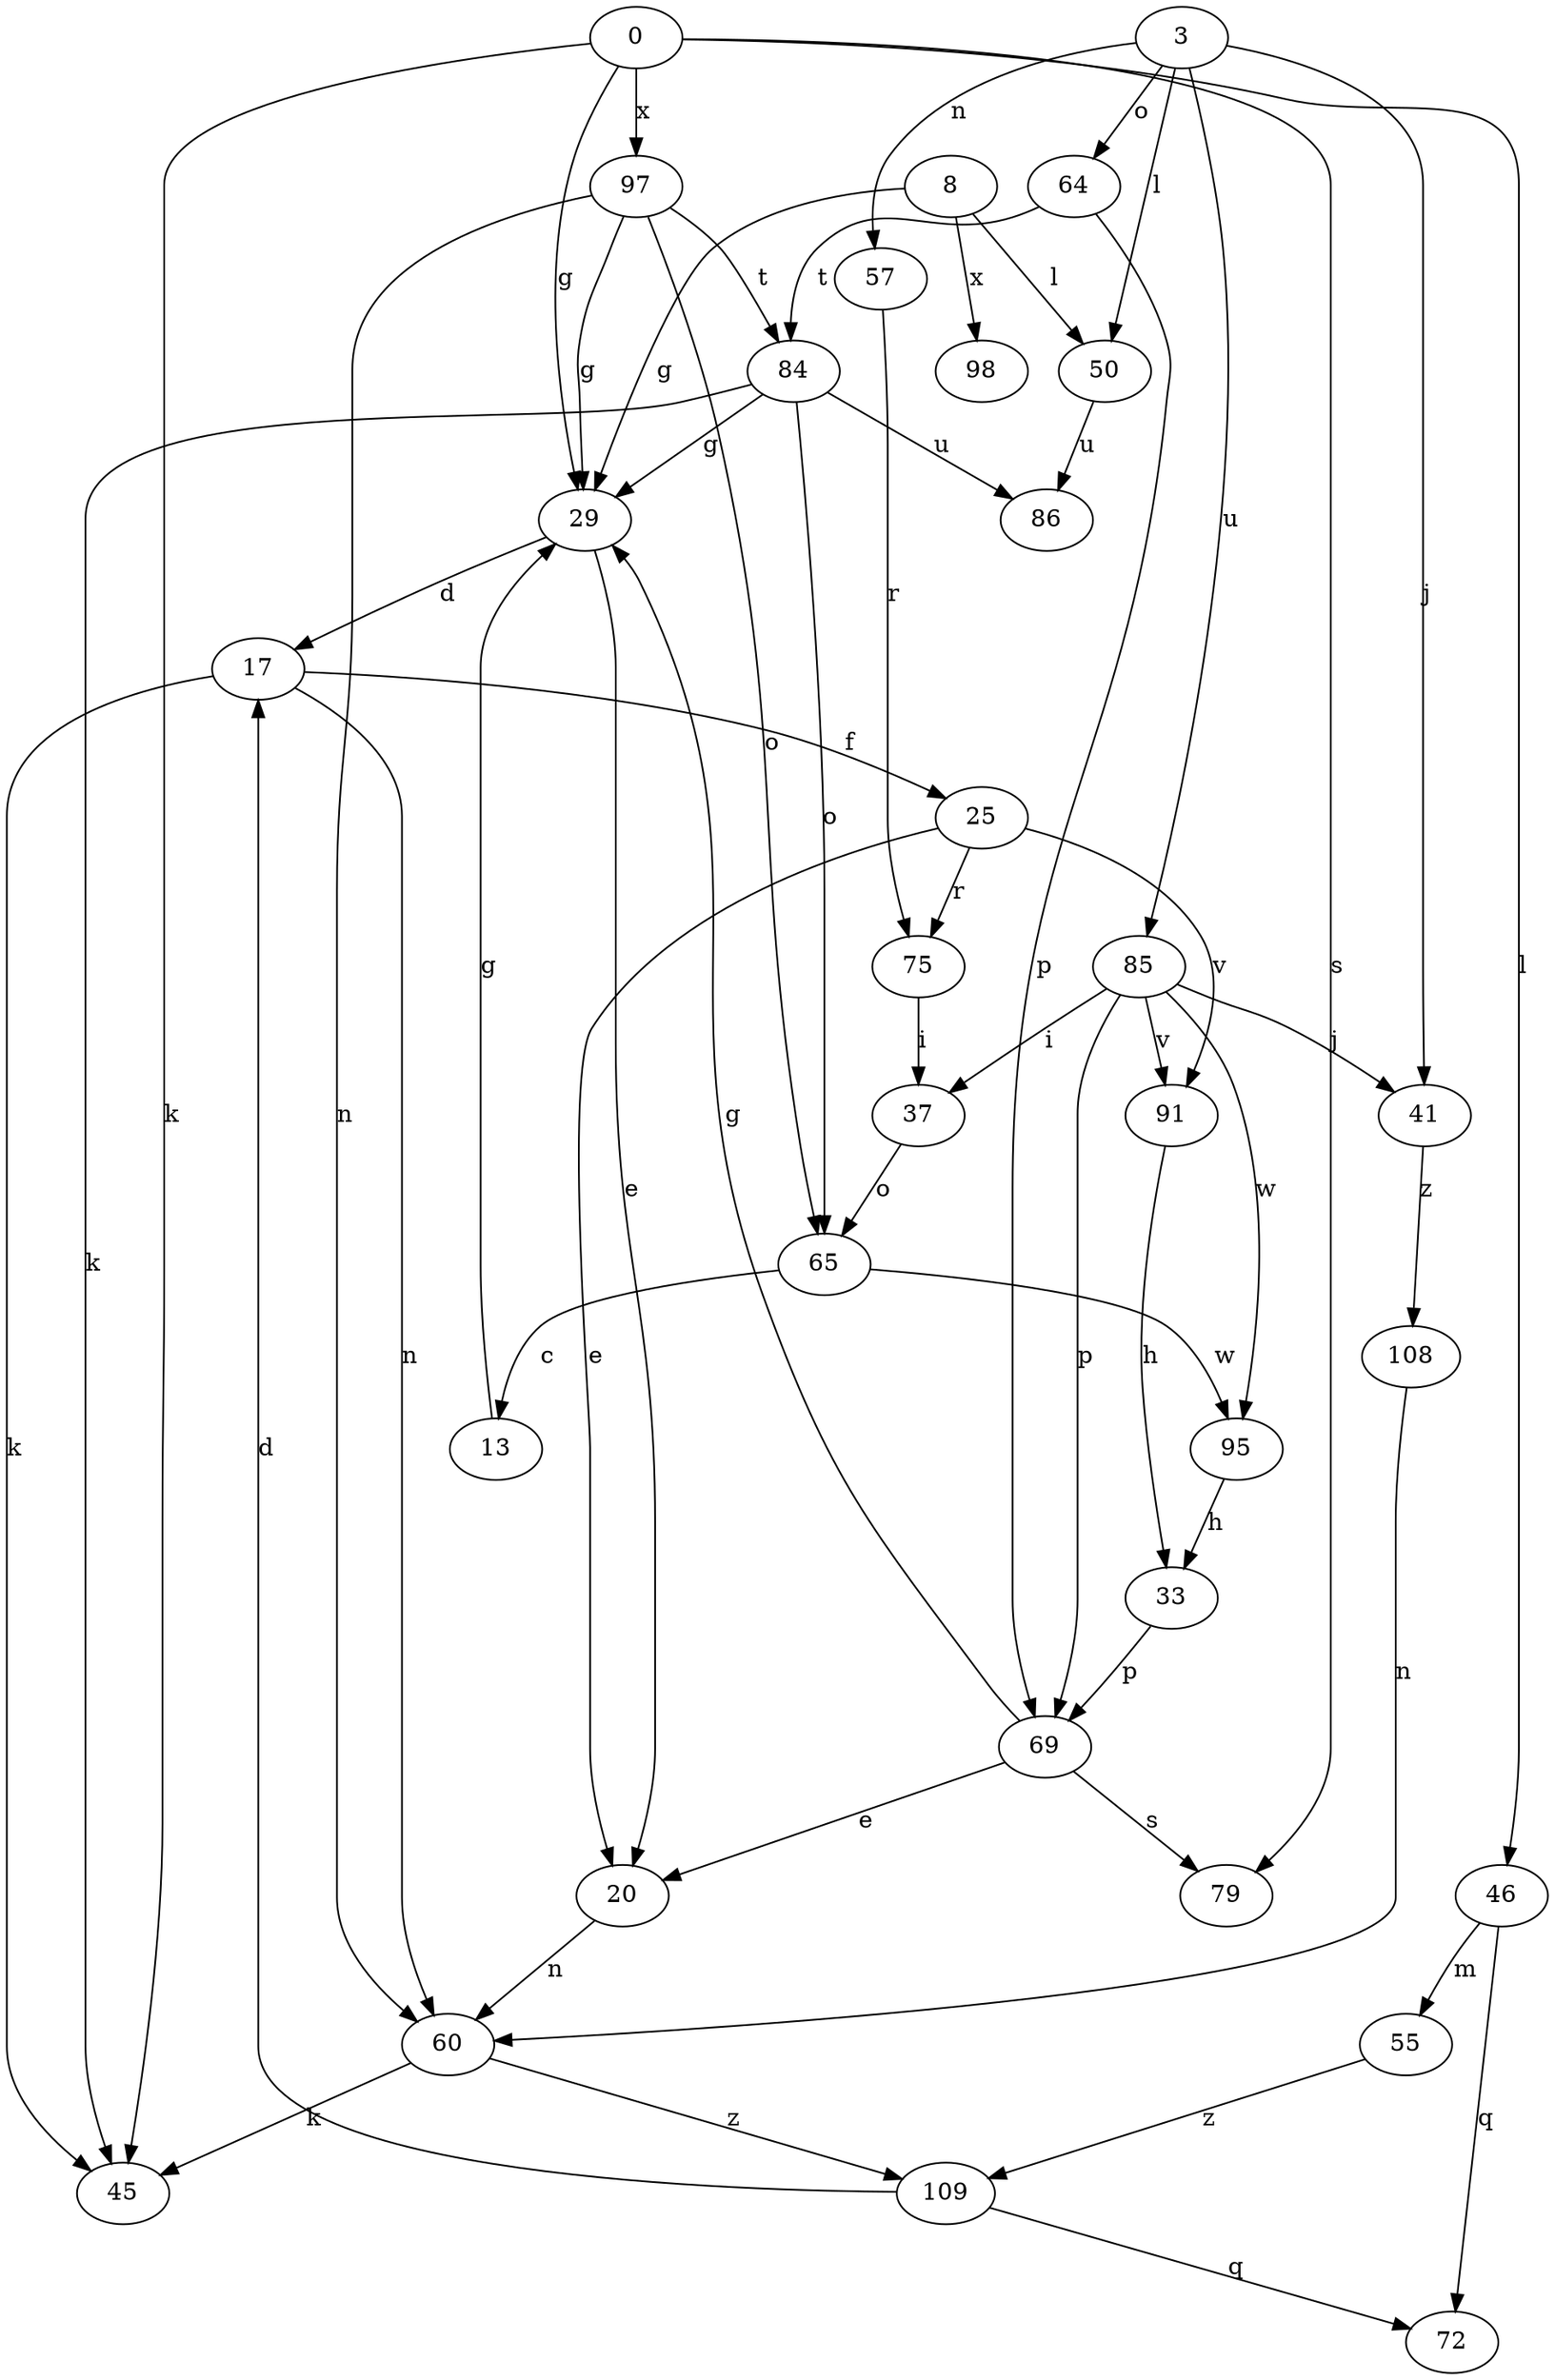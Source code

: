 strict digraph  {
0;
3;
8;
13;
17;
20;
25;
29;
33;
37;
41;
45;
46;
50;
55;
57;
60;
64;
65;
69;
72;
75;
79;
84;
85;
86;
91;
95;
97;
98;
108;
109;
0 -> 29  [label=g];
0 -> 45  [label=k];
0 -> 46  [label=l];
0 -> 79  [label=s];
0 -> 97  [label=x];
3 -> 41  [label=j];
3 -> 50  [label=l];
3 -> 57  [label=n];
3 -> 64  [label=o];
3 -> 85  [label=u];
8 -> 29  [label=g];
8 -> 50  [label=l];
8 -> 98  [label=x];
13 -> 29  [label=g];
17 -> 25  [label=f];
17 -> 45  [label=k];
17 -> 60  [label=n];
20 -> 60  [label=n];
25 -> 20  [label=e];
25 -> 75  [label=r];
25 -> 91  [label=v];
29 -> 17  [label=d];
29 -> 20  [label=e];
33 -> 69  [label=p];
37 -> 65  [label=o];
41 -> 108  [label=z];
46 -> 55  [label=m];
46 -> 72  [label=q];
50 -> 86  [label=u];
55 -> 109  [label=z];
57 -> 75  [label=r];
60 -> 45  [label=k];
60 -> 109  [label=z];
64 -> 69  [label=p];
64 -> 84  [label=t];
65 -> 13  [label=c];
65 -> 95  [label=w];
69 -> 20  [label=e];
69 -> 29  [label=g];
69 -> 79  [label=s];
75 -> 37  [label=i];
84 -> 29  [label=g];
84 -> 45  [label=k];
84 -> 65  [label=o];
84 -> 86  [label=u];
85 -> 37  [label=i];
85 -> 41  [label=j];
85 -> 69  [label=p];
85 -> 91  [label=v];
85 -> 95  [label=w];
91 -> 33  [label=h];
95 -> 33  [label=h];
97 -> 29  [label=g];
97 -> 60  [label=n];
97 -> 65  [label=o];
97 -> 84  [label=t];
108 -> 60  [label=n];
109 -> 17  [label=d];
109 -> 72  [label=q];
}
